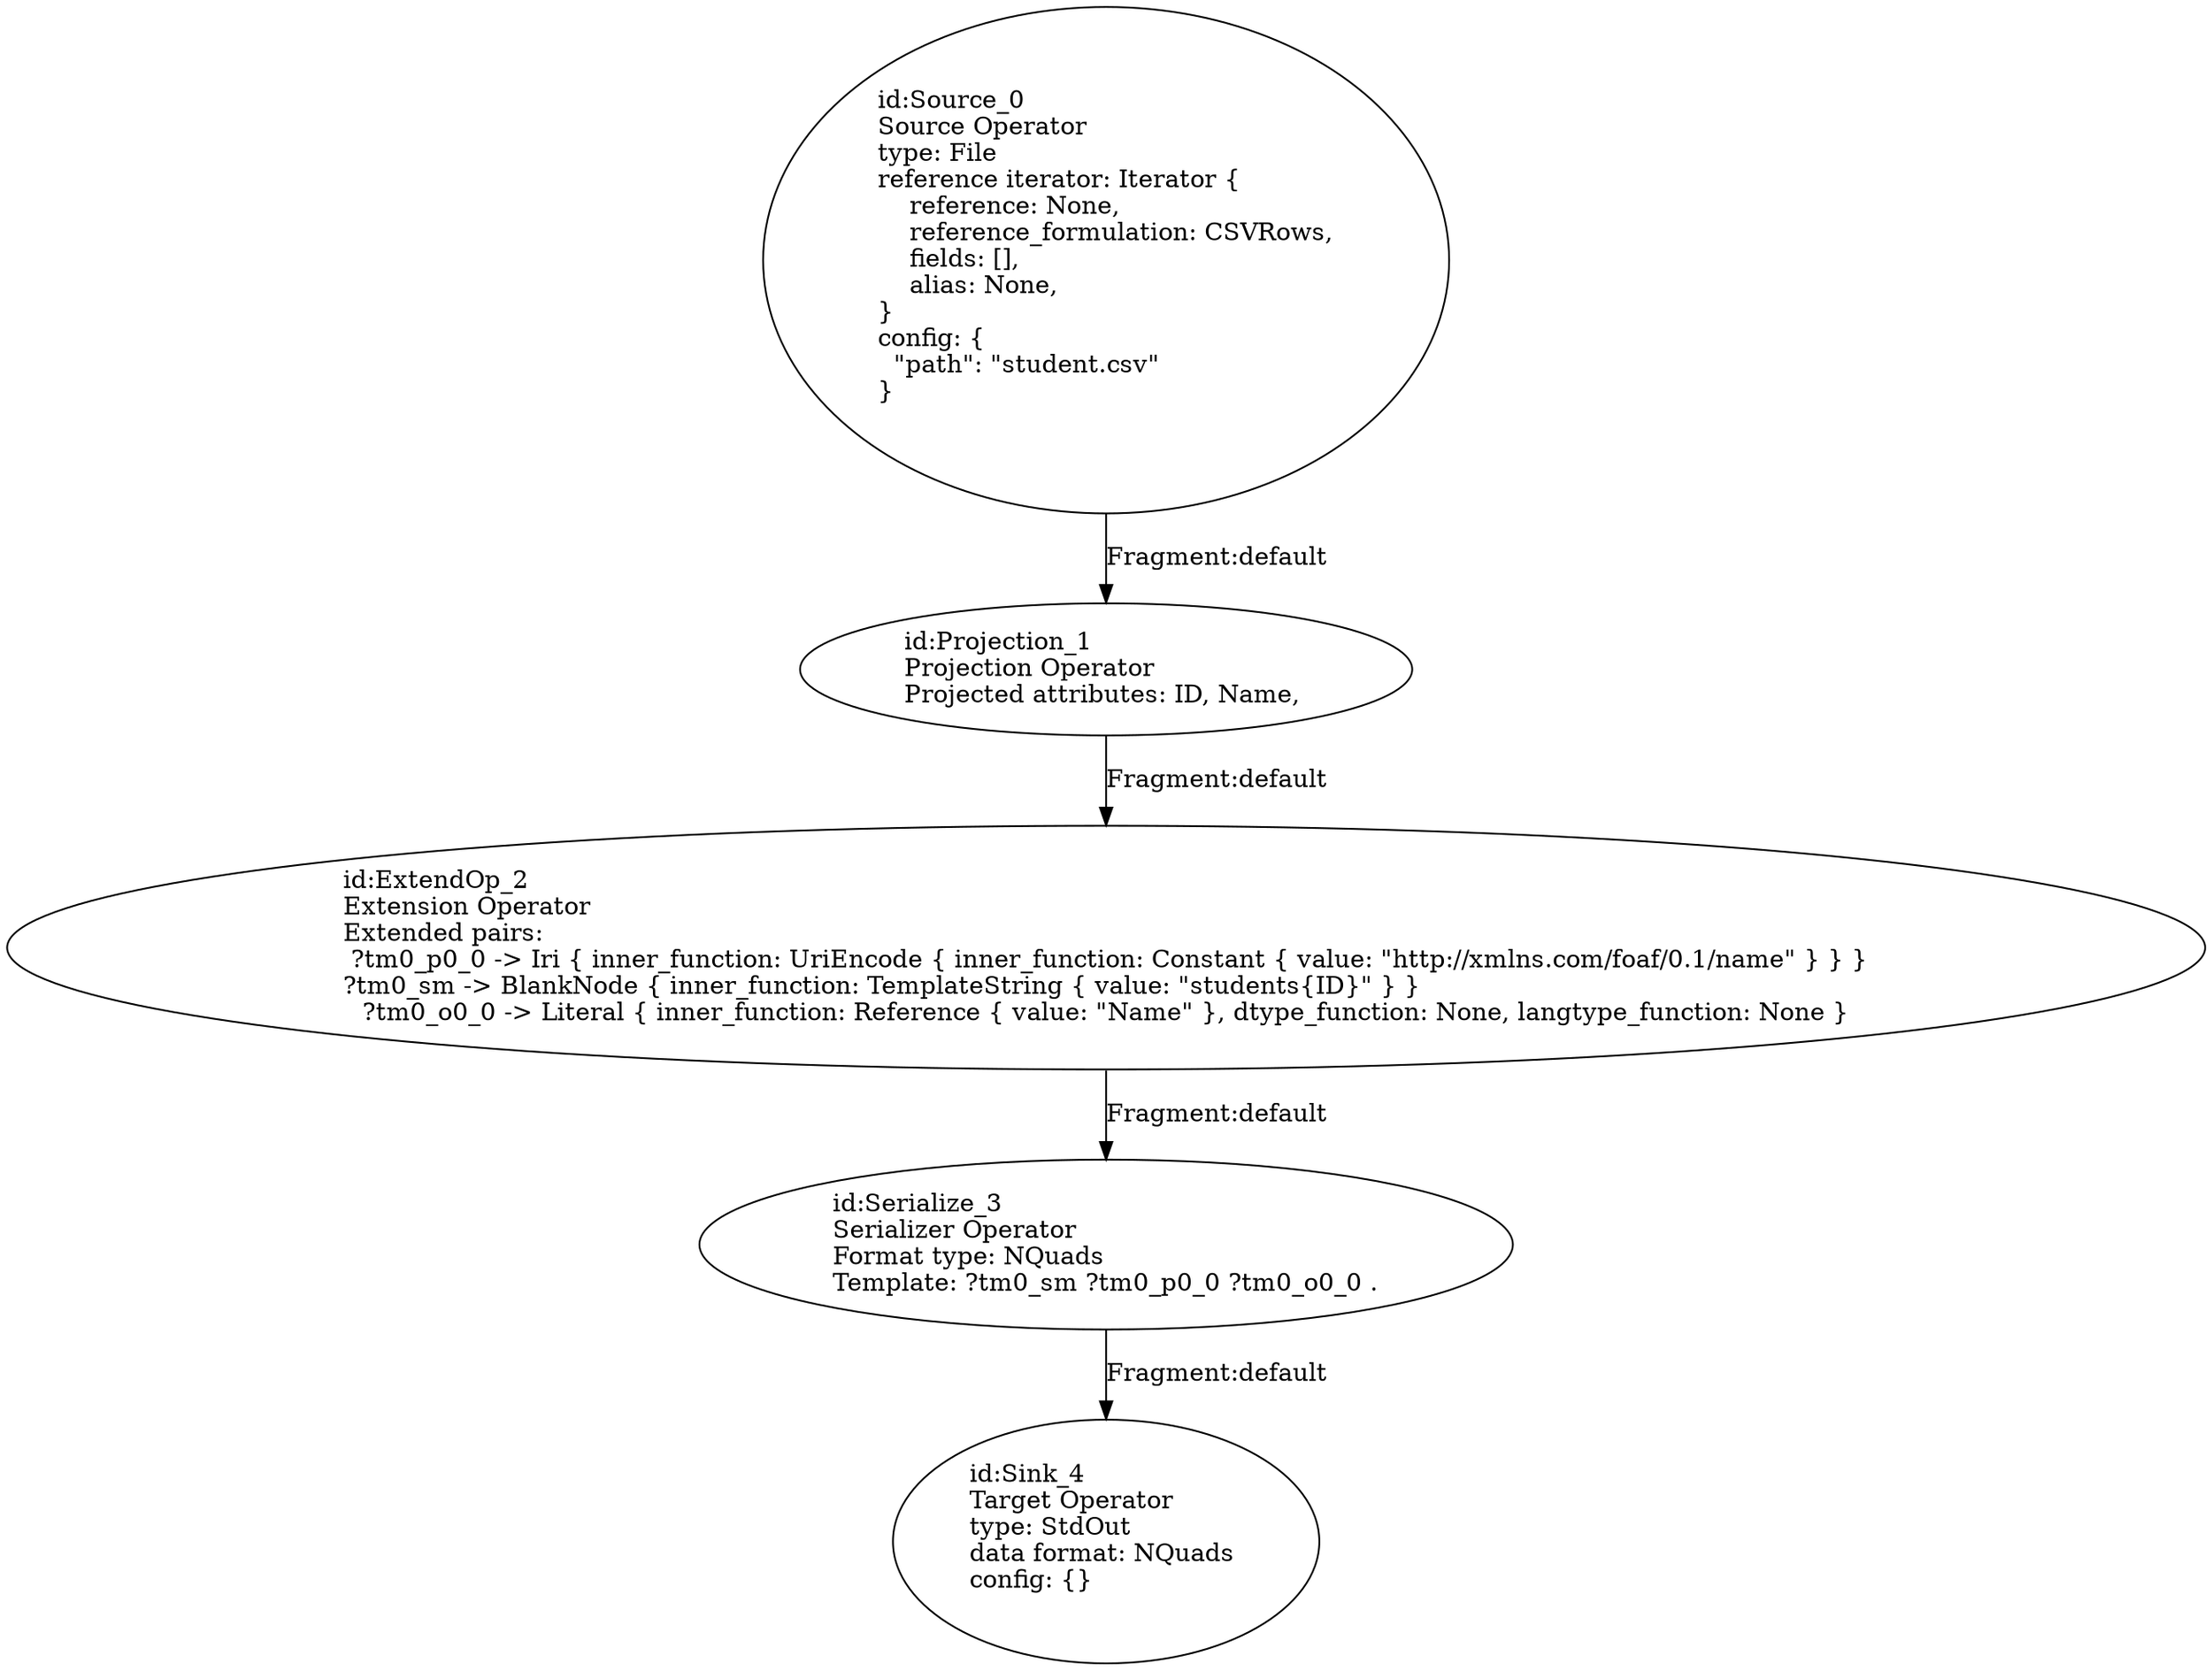 digraph {
    0 [ label = "id:Source_0 \lSource Operator\ltype: File \lreference iterator: Iterator {\l    reference: None,\l    reference_formulation: CSVRows,\l    fields: [],\l    alias: None,\l} \lconfig: {\l  \"path\": \"student.csv\"\l}\l             " ]
    1 [ label = "id:Projection_1 \lProjection Operator\lProjected attributes: ID, Name, " ]
    2 [ label = "id:ExtendOp_2 \lExtension Operator\lExtended pairs: \l ?tm0_p0_0 -> Iri { inner_function: UriEncode { inner_function: Constant { value: \"http://xmlns.com/foaf/0.1/name\" } } }\l?tm0_sm -> BlankNode { inner_function: TemplateString { value: \"students{ID}\" } }\l?tm0_o0_0 -> Literal { inner_function: Reference { value: \"Name\" }, dtype_function: None, langtype_function: None }" ]
    3 [ label = "id:Serialize_3 \lSerializer Operator\lFormat type: NQuads\lTemplate: ?tm0_sm ?tm0_p0_0 ?tm0_o0_0 ." ]
    4 [ label = "id:Sink_4 \lTarget Operator\ltype: StdOut \ldata format: NQuads \lconfig: {}\l             " ]
    0 -> 1 [ label = "Fragment:default" ]
    1 -> 2 [ label = "Fragment:default" ]
    2 -> 3 [ label = "Fragment:default" ]
    3 -> 4 [ label = "Fragment:default" ]
}
